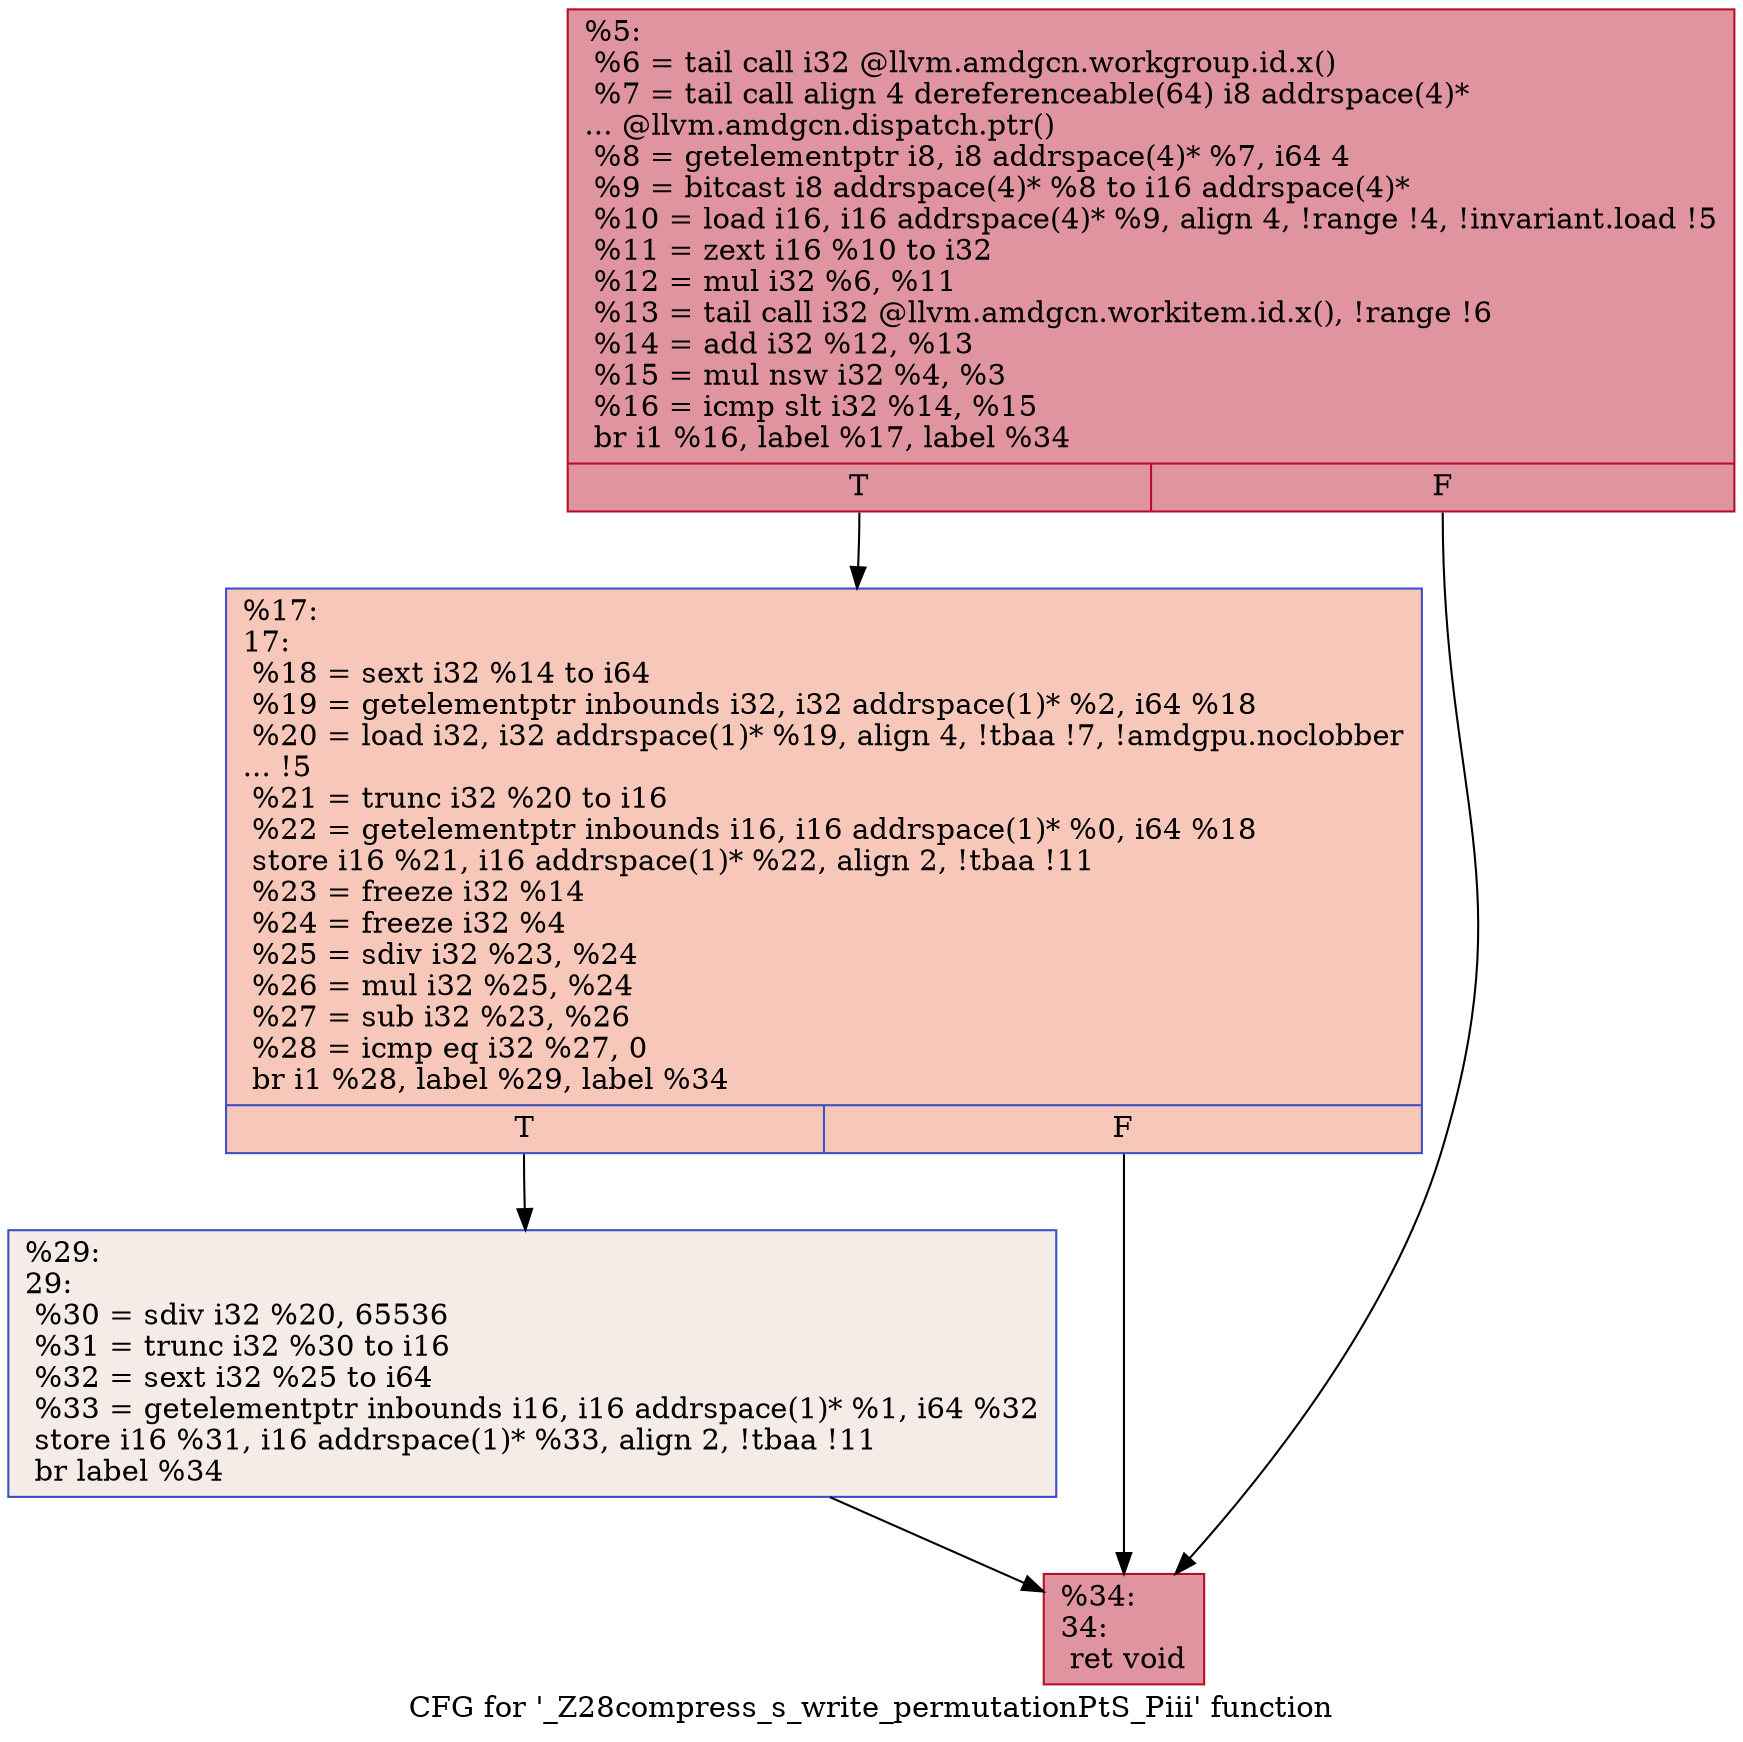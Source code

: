 digraph "CFG for '_Z28compress_s_write_permutationPtS_Piii' function" {
	label="CFG for '_Z28compress_s_write_permutationPtS_Piii' function";

	Node0x4f5f310 [shape=record,color="#b70d28ff", style=filled, fillcolor="#b70d2870",label="{%5:\l  %6 = tail call i32 @llvm.amdgcn.workgroup.id.x()\l  %7 = tail call align 4 dereferenceable(64) i8 addrspace(4)*\l... @llvm.amdgcn.dispatch.ptr()\l  %8 = getelementptr i8, i8 addrspace(4)* %7, i64 4\l  %9 = bitcast i8 addrspace(4)* %8 to i16 addrspace(4)*\l  %10 = load i16, i16 addrspace(4)* %9, align 4, !range !4, !invariant.load !5\l  %11 = zext i16 %10 to i32\l  %12 = mul i32 %6, %11\l  %13 = tail call i32 @llvm.amdgcn.workitem.id.x(), !range !6\l  %14 = add i32 %12, %13\l  %15 = mul nsw i32 %4, %3\l  %16 = icmp slt i32 %14, %15\l  br i1 %16, label %17, label %34\l|{<s0>T|<s1>F}}"];
	Node0x4f5f310:s0 -> Node0x4f5fe40;
	Node0x4f5f310:s1 -> Node0x4f613b0;
	Node0x4f5fe40 [shape=record,color="#3d50c3ff", style=filled, fillcolor="#ec7f6370",label="{%17:\l17:                                               \l  %18 = sext i32 %14 to i64\l  %19 = getelementptr inbounds i32, i32 addrspace(1)* %2, i64 %18\l  %20 = load i32, i32 addrspace(1)* %19, align 4, !tbaa !7, !amdgpu.noclobber\l... !5\l  %21 = trunc i32 %20 to i16\l  %22 = getelementptr inbounds i16, i16 addrspace(1)* %0, i64 %18\l  store i16 %21, i16 addrspace(1)* %22, align 2, !tbaa !11\l  %23 = freeze i32 %14\l  %24 = freeze i32 %4\l  %25 = sdiv i32 %23, %24\l  %26 = mul i32 %25, %24\l  %27 = sub i32 %23, %26\l  %28 = icmp eq i32 %27, 0\l  br i1 %28, label %29, label %34\l|{<s0>T|<s1>F}}"];
	Node0x4f5fe40:s0 -> Node0x4f62400;
	Node0x4f5fe40:s1 -> Node0x4f613b0;
	Node0x4f62400 [shape=record,color="#3d50c3ff", style=filled, fillcolor="#ead5c970",label="{%29:\l29:                                               \l  %30 = sdiv i32 %20, 65536\l  %31 = trunc i32 %30 to i16\l  %32 = sext i32 %25 to i64\l  %33 = getelementptr inbounds i16, i16 addrspace(1)* %1, i64 %32\l  store i16 %31, i16 addrspace(1)* %33, align 2, !tbaa !11\l  br label %34\l}"];
	Node0x4f62400 -> Node0x4f613b0;
	Node0x4f613b0 [shape=record,color="#b70d28ff", style=filled, fillcolor="#b70d2870",label="{%34:\l34:                                               \l  ret void\l}"];
}
